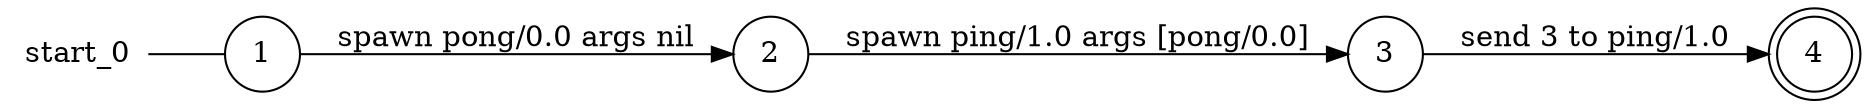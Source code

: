 digraph start_0 {
	rankdir="LR";
	n_0 [label="start_0", shape="plaintext"];
	n_1 [id="1", shape=circle, label="1"];
	n_0 -> n_1 [arrowhead=none];
	n_2 [id="2", shape=circle, label="2"];
	n_3 [id="4", shape=circle, label="3"];
	n_4 [id="3", shape=doublecircle, label="4"];

	n_1 -> n_2 [id="[$e|1]", label="spawn pong/0.0 args nil"];
	n_3 -> n_4 [id="[$e|2]", label="send 3 to ping/1.0"];
	n_2 -> n_3 [id="[$e|0]", label="spawn ping/1.0 args [pong/0.0]"];
}
